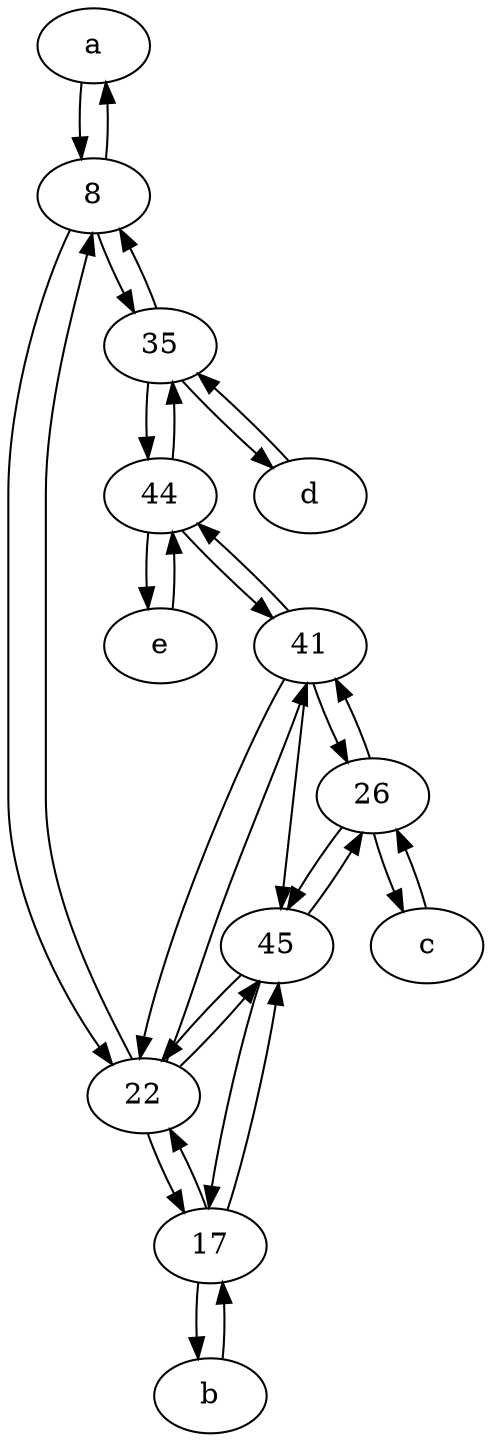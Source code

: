 digraph  {
	a [pos="40,10!"];
	41;
	d [pos="20,30!"];
	26;
	c [pos="20,10!"];
	44;
	e [pos="30,50!"];
	17;
	22;
	45;
	35;
	b [pos="50,20!"];
	8;
	44 -> 35;
	8 -> 35;
	e -> 44;
	c -> 26;
	26 -> 45;
	8 -> a;
	26 -> 41;
	17 -> 22;
	22 -> 17;
	35 -> 44;
	44 -> 41;
	a -> 8;
	45 -> 22;
	45 -> 26;
	22 -> 41;
	35 -> d;
	22 -> 8;
	41 -> 45;
	44 -> e;
	d -> 35;
	8 -> 22;
	26 -> c;
	35 -> 8;
	41 -> 44;
	22 -> 45;
	b -> 17;
	17 -> b;
	41 -> 22;
	41 -> 26;
	17 -> 45;
	45 -> 17;

	}